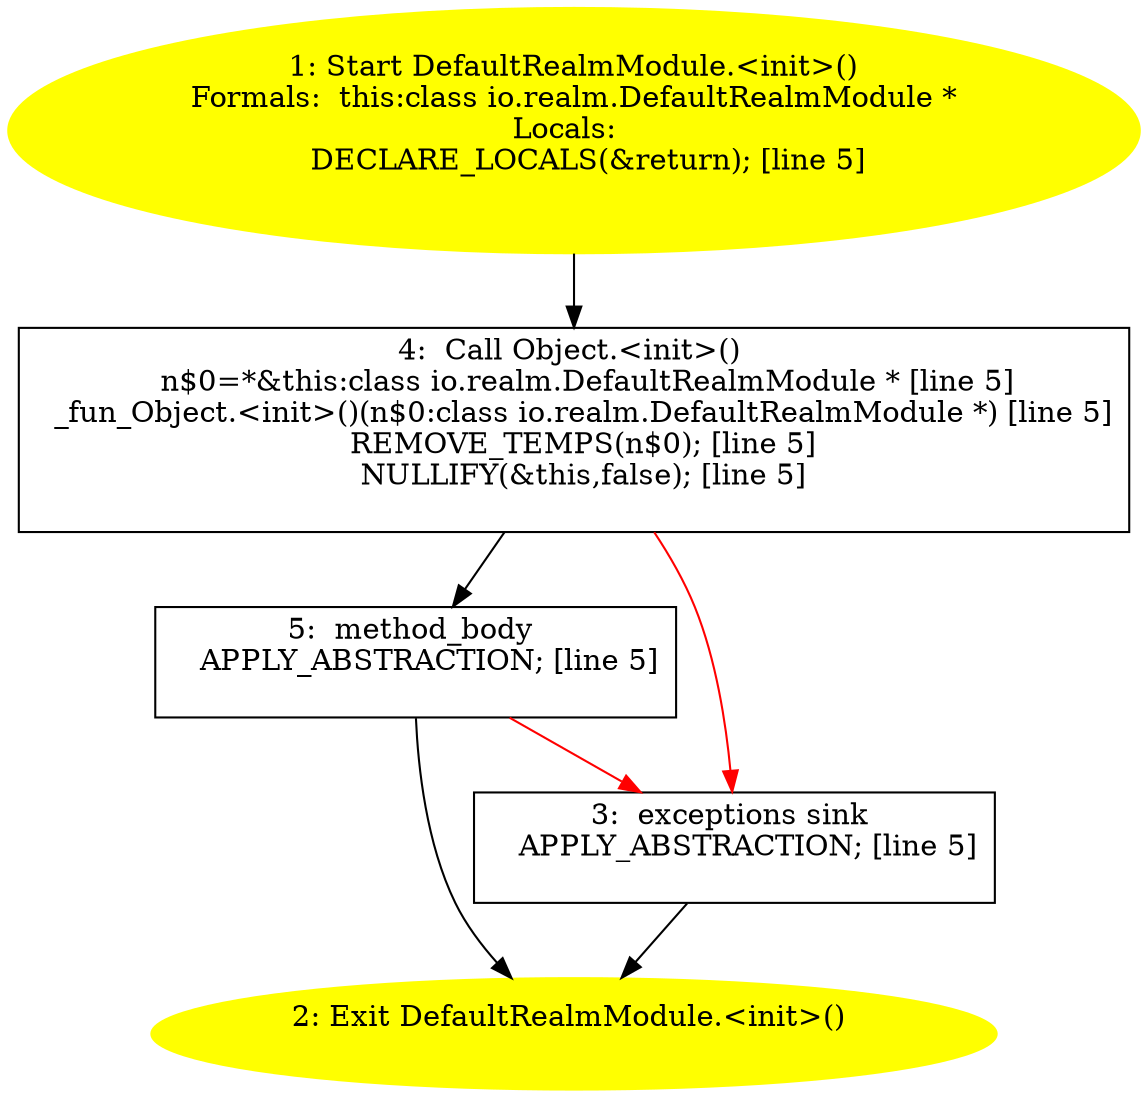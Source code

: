 digraph iCFG {
5 [label="5:  method_body \n   APPLY_ABSTRACTION; [line 5]\n " shape="box"]
	

	 5 -> 2 ;
	 5 -> 3 [color="red" ];
4 [label="4:  Call Object.<init>() \n   n$0=*&this:class io.realm.DefaultRealmModule * [line 5]\n  _fun_Object.<init>()(n$0:class io.realm.DefaultRealmModule *) [line 5]\n  REMOVE_TEMPS(n$0); [line 5]\n  NULLIFY(&this,false); [line 5]\n " shape="box"]
	

	 4 -> 5 ;
	 4 -> 3 [color="red" ];
3 [label="3:  exceptions sink \n   APPLY_ABSTRACTION; [line 5]\n " shape="box"]
	

	 3 -> 2 ;
2 [label="2: Exit DefaultRealmModule.<init>() \n  " color=yellow style=filled]
	

1 [label="1: Start DefaultRealmModule.<init>()\nFormals:  this:class io.realm.DefaultRealmModule *\nLocals:  \n   DECLARE_LOCALS(&return); [line 5]\n " color=yellow style=filled]
	

	 1 -> 4 ;
}
